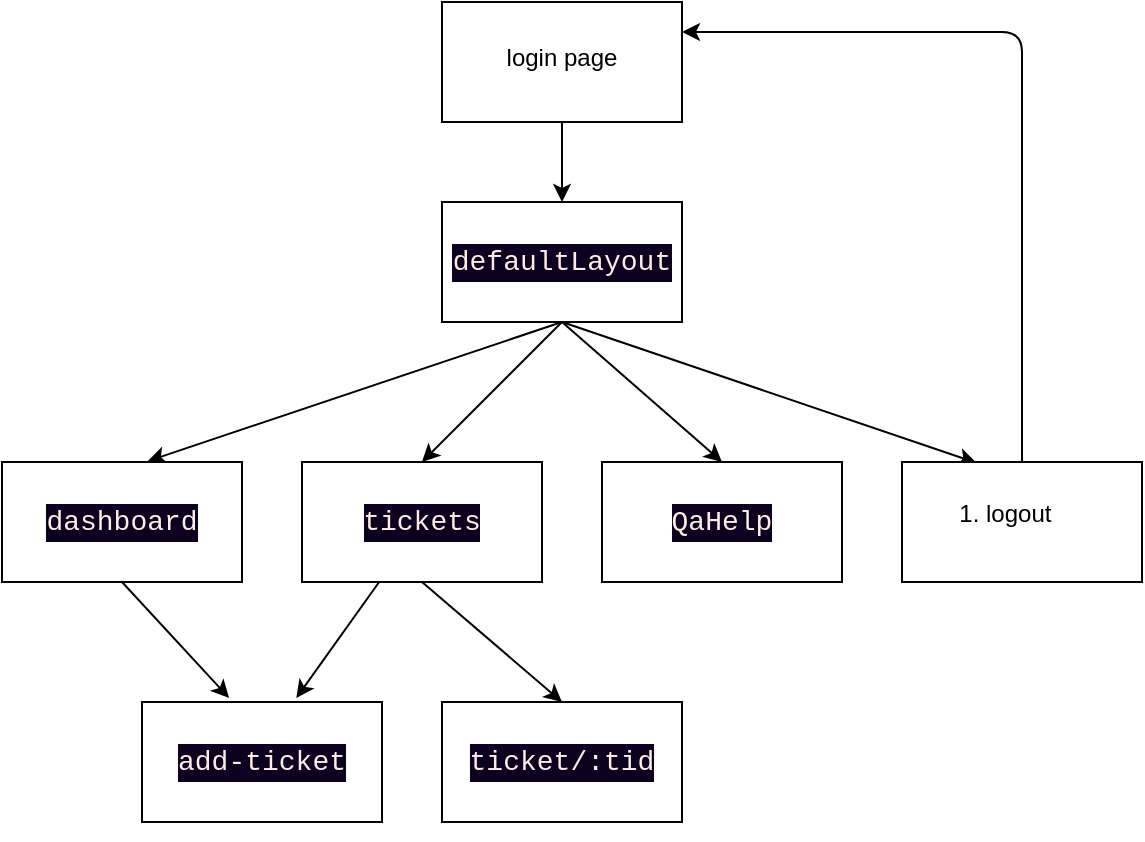 <mxfile>
    <diagram id="2Ov-Fvs5drsIbCmUganq" name="Page-1">
        <mxGraphModel dx="694" dy="479" grid="1" gridSize="10" guides="1" tooltips="1" connect="1" arrows="1" fold="1" page="1" pageScale="1" pageWidth="850" pageHeight="1100" math="0" shadow="0">
            <root>
                <mxCell id="0"/>
                <mxCell id="1" parent="0"/>
                <mxCell id="49" value="" style="edgeStyle=none;html=1;" edge="1" parent="1" source="46" target="48">
                    <mxGeometry relative="1" as="geometry"/>
                </mxCell>
                <mxCell id="46" value="&lt;br&gt;login page&lt;br&gt;" style="whiteSpace=wrap;html=1;verticalAlign=top;" vertex="1" parent="1">
                    <mxGeometry x="290" y="100" width="120" height="60" as="geometry"/>
                </mxCell>
                <mxCell id="58" style="edgeStyle=none;html=1;exitX=0.5;exitY=1;exitDx=0;exitDy=0;entryX=0.607;entryY=-0.007;entryDx=0;entryDy=0;entryPerimeter=0;" edge="1" parent="1" source="48" target="50">
                    <mxGeometry relative="1" as="geometry"/>
                </mxCell>
                <mxCell id="59" style="edgeStyle=none;html=1;exitX=0.5;exitY=1;exitDx=0;exitDy=0;entryX=0.5;entryY=0;entryDx=0;entryDy=0;" edge="1" parent="1" source="48" target="52">
                    <mxGeometry relative="1" as="geometry"/>
                </mxCell>
                <mxCell id="60" style="edgeStyle=none;html=1;exitX=0.5;exitY=1;exitDx=0;exitDy=0;entryX=0.5;entryY=0;entryDx=0;entryDy=0;" edge="1" parent="1" source="48" target="53">
                    <mxGeometry relative="1" as="geometry"/>
                </mxCell>
                <mxCell id="61" style="edgeStyle=none;html=1;exitX=0.5;exitY=1;exitDx=0;exitDy=0;entryX=0.31;entryY=0.007;entryDx=0;entryDy=0;entryPerimeter=0;" edge="1" parent="1" source="48" target="54">
                    <mxGeometry relative="1" as="geometry"/>
                </mxCell>
                <mxCell id="48" value="&lt;br&gt;&lt;div style=&quot;color: rgb(219, 212, 250); background-color: rgb(12, 0, 32); font-family: Consolas, &amp;quot;Courier New&amp;quot;, monospace; font-weight: normal; font-size: 14px; line-height: 19px;&quot;&gt;&lt;div&gt;&lt;span style=&quot;color: #ffece3;&quot;&gt;defaultLayo&lt;/span&gt;&lt;span style=&quot;color: rgb(255, 236, 227);&quot;&gt;ut&lt;/span&gt;&lt;/div&gt;&lt;/div&gt;&lt;br&gt;" style="whiteSpace=wrap;html=1;verticalAlign=top;" vertex="1" parent="1">
                    <mxGeometry x="290" y="200" width="120" height="60" as="geometry"/>
                </mxCell>
                <mxCell id="63" style="edgeStyle=none;html=1;exitX=0.5;exitY=1;exitDx=0;exitDy=0;entryX=0.363;entryY=-0.033;entryDx=0;entryDy=0;entryPerimeter=0;" edge="1" parent="1" source="50" target="62">
                    <mxGeometry relative="1" as="geometry"/>
                </mxCell>
                <mxCell id="50" value="&#10;&lt;div style=&quot;color: rgb(219, 212, 250); background-color: rgb(12, 0, 32); font-family: Consolas, &amp;quot;Courier New&amp;quot;, monospace; font-weight: normal; font-size: 14px; line-height: 19px;&quot;&gt;&lt;div&gt;&lt;span style=&quot;color: #ffece3;&quot;&gt;dashboard&lt;/span&gt;&lt;/div&gt;&lt;/div&gt;&#10;&#10;" style="whiteSpace=wrap;html=1;verticalAlign=top;" vertex="1" parent="1">
                    <mxGeometry x="70" y="330" width="120" height="60" as="geometry"/>
                </mxCell>
                <mxCell id="64" style="edgeStyle=none;html=1;entryX=0.643;entryY=-0.033;entryDx=0;entryDy=0;entryPerimeter=0;" edge="1" parent="1" source="52" target="62">
                    <mxGeometry relative="1" as="geometry"/>
                </mxCell>
                <mxCell id="66" style="edgeStyle=none;html=1;exitX=0.5;exitY=1;exitDx=0;exitDy=0;entryX=0.5;entryY=0;entryDx=0;entryDy=0;" edge="1" parent="1" source="52" target="65">
                    <mxGeometry relative="1" as="geometry"/>
                </mxCell>
                <mxCell id="52" value="&#10;&lt;div style=&quot;color: rgb(219, 212, 250); background-color: rgb(12, 0, 32); font-family: Consolas, &amp;quot;Courier New&amp;quot;, monospace; font-weight: normal; font-size: 14px; line-height: 19px;&quot;&gt;&lt;div&gt;&lt;span style=&quot;color: #ffece3;&quot;&gt;tickets&lt;/span&gt;&lt;/div&gt;&lt;/div&gt;&#10;&#10;" style="whiteSpace=wrap;html=1;verticalAlign=top;" vertex="1" parent="1">
                    <mxGeometry x="220" y="330" width="120" height="60" as="geometry"/>
                </mxCell>
                <mxCell id="53" value="&#10;&lt;div style=&quot;color: rgb(219, 212, 250); background-color: rgb(12, 0, 32); font-family: Consolas, &amp;quot;Courier New&amp;quot;, monospace; font-weight: normal; font-size: 14px; line-height: 19px;&quot;&gt;&lt;div&gt;&lt;span style=&quot;color: #ffece3;&quot;&gt;QaHelp&lt;/span&gt;&lt;/div&gt;&lt;/div&gt;&#10;&#10;" style="whiteSpace=wrap;html=1;verticalAlign=top;" vertex="1" parent="1">
                    <mxGeometry x="370" y="330" width="120" height="60" as="geometry"/>
                </mxCell>
                <mxCell id="57" style="edgeStyle=orthogonalEdgeStyle;html=1;exitX=0.5;exitY=0;exitDx=0;exitDy=0;entryX=1;entryY=0.25;entryDx=0;entryDy=0;" edge="1" parent="1" source="54" target="46">
                    <mxGeometry relative="1" as="geometry"/>
                </mxCell>
                <mxCell id="54" value="&lt;div style=&quot;&quot;&gt;&lt;ol&gt;&lt;li style=&quot;&quot;&gt;&lt;span style=&quot;background-color: initial;&quot;&gt;logout&lt;/span&gt;&lt;/li&gt;&lt;/ol&gt;&lt;/div&gt;" style="whiteSpace=wrap;html=1;verticalAlign=top;align=left;" vertex="1" parent="1">
                    <mxGeometry x="520" y="330" width="120" height="60" as="geometry"/>
                </mxCell>
                <mxCell id="62" value="&#10;&lt;div style=&quot;color: rgb(219, 212, 250); background-color: rgb(12, 0, 32); font-family: Consolas, &amp;quot;Courier New&amp;quot;, monospace; font-weight: normal; font-size: 14px; line-height: 19px;&quot;&gt;&lt;div&gt;&lt;span style=&quot;color: #ffece3;&quot;&gt;add-ticket&lt;/span&gt;&lt;/div&gt;&lt;/div&gt;&#10;&#10;" style="whiteSpace=wrap;html=1;verticalAlign=top;" vertex="1" parent="1">
                    <mxGeometry x="140" y="450" width="120" height="60" as="geometry"/>
                </mxCell>
                <mxCell id="65" value="&lt;div style=&quot;color: rgb(219, 212, 250); background-color: rgb(12, 0, 32); font-family: Consolas, &amp;quot;Courier New&amp;quot;, monospace; font-size: 14px; line-height: 19px;&quot;&gt;&lt;span style=&quot;color: #ffece3;&quot;&gt;ticket/:tid&lt;/span&gt;&lt;/div&gt;" style="whiteSpace=wrap;html=1;verticalAlign=middle;" vertex="1" parent="1">
                    <mxGeometry x="290" y="450" width="120" height="60" as="geometry"/>
                </mxCell>
            </root>
        </mxGraphModel>
    </diagram>
</mxfile>
